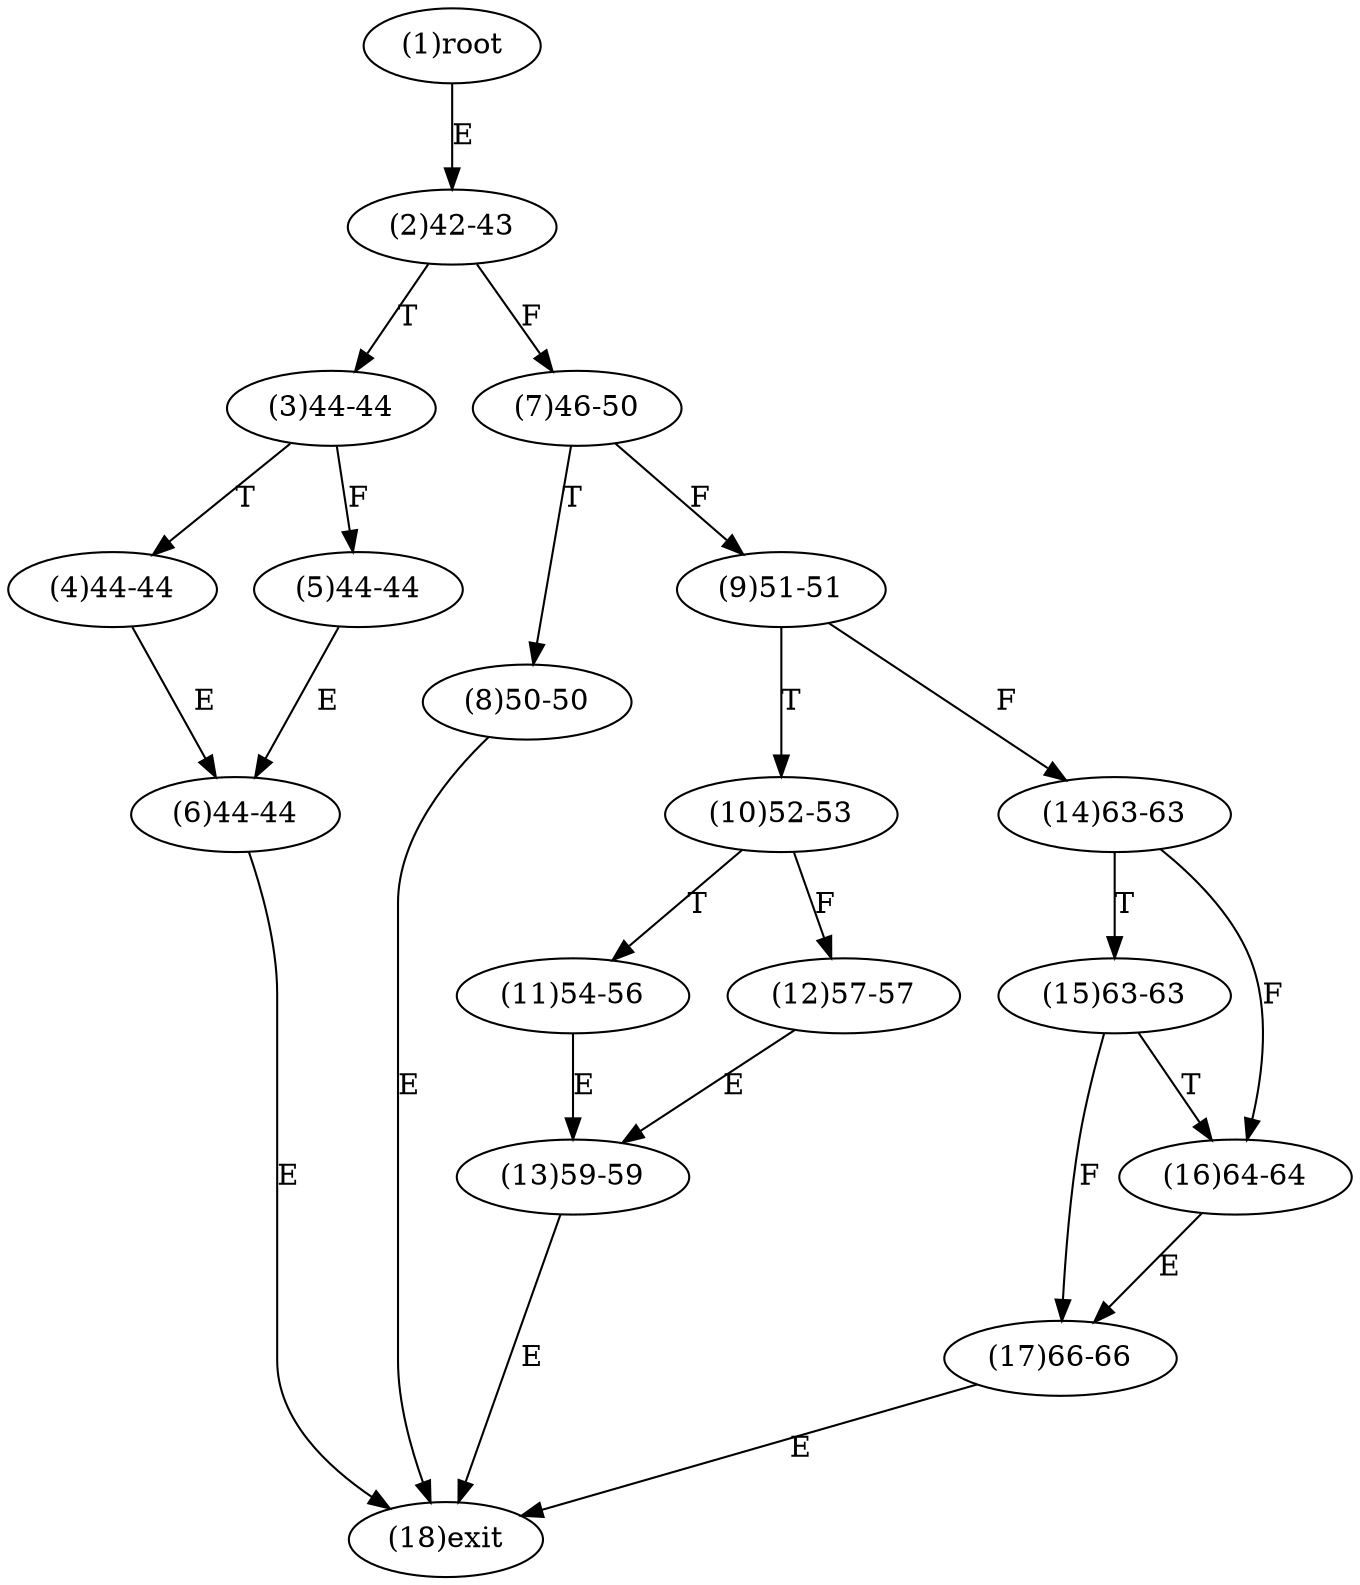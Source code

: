 digraph "" { 
1[ label="(1)root"];
2[ label="(2)42-43"];
3[ label="(3)44-44"];
4[ label="(4)44-44"];
5[ label="(5)44-44"];
6[ label="(6)44-44"];
7[ label="(7)46-50"];
8[ label="(8)50-50"];
9[ label="(9)51-51"];
10[ label="(10)52-53"];
11[ label="(11)54-56"];
12[ label="(12)57-57"];
13[ label="(13)59-59"];
14[ label="(14)63-63"];
15[ label="(15)63-63"];
17[ label="(17)66-66"];
16[ label="(16)64-64"];
18[ label="(18)exit"];
1->2[ label="E"];
2->7[ label="F"];
2->3[ label="T"];
3->5[ label="F"];
3->4[ label="T"];
4->6[ label="E"];
5->6[ label="E"];
6->18[ label="E"];
7->9[ label="F"];
7->8[ label="T"];
8->18[ label="E"];
9->14[ label="F"];
9->10[ label="T"];
10->12[ label="F"];
10->11[ label="T"];
11->13[ label="E"];
12->13[ label="E"];
13->18[ label="E"];
14->16[ label="F"];
14->15[ label="T"];
15->17[ label="F"];
15->16[ label="T"];
16->17[ label="E"];
17->18[ label="E"];
}